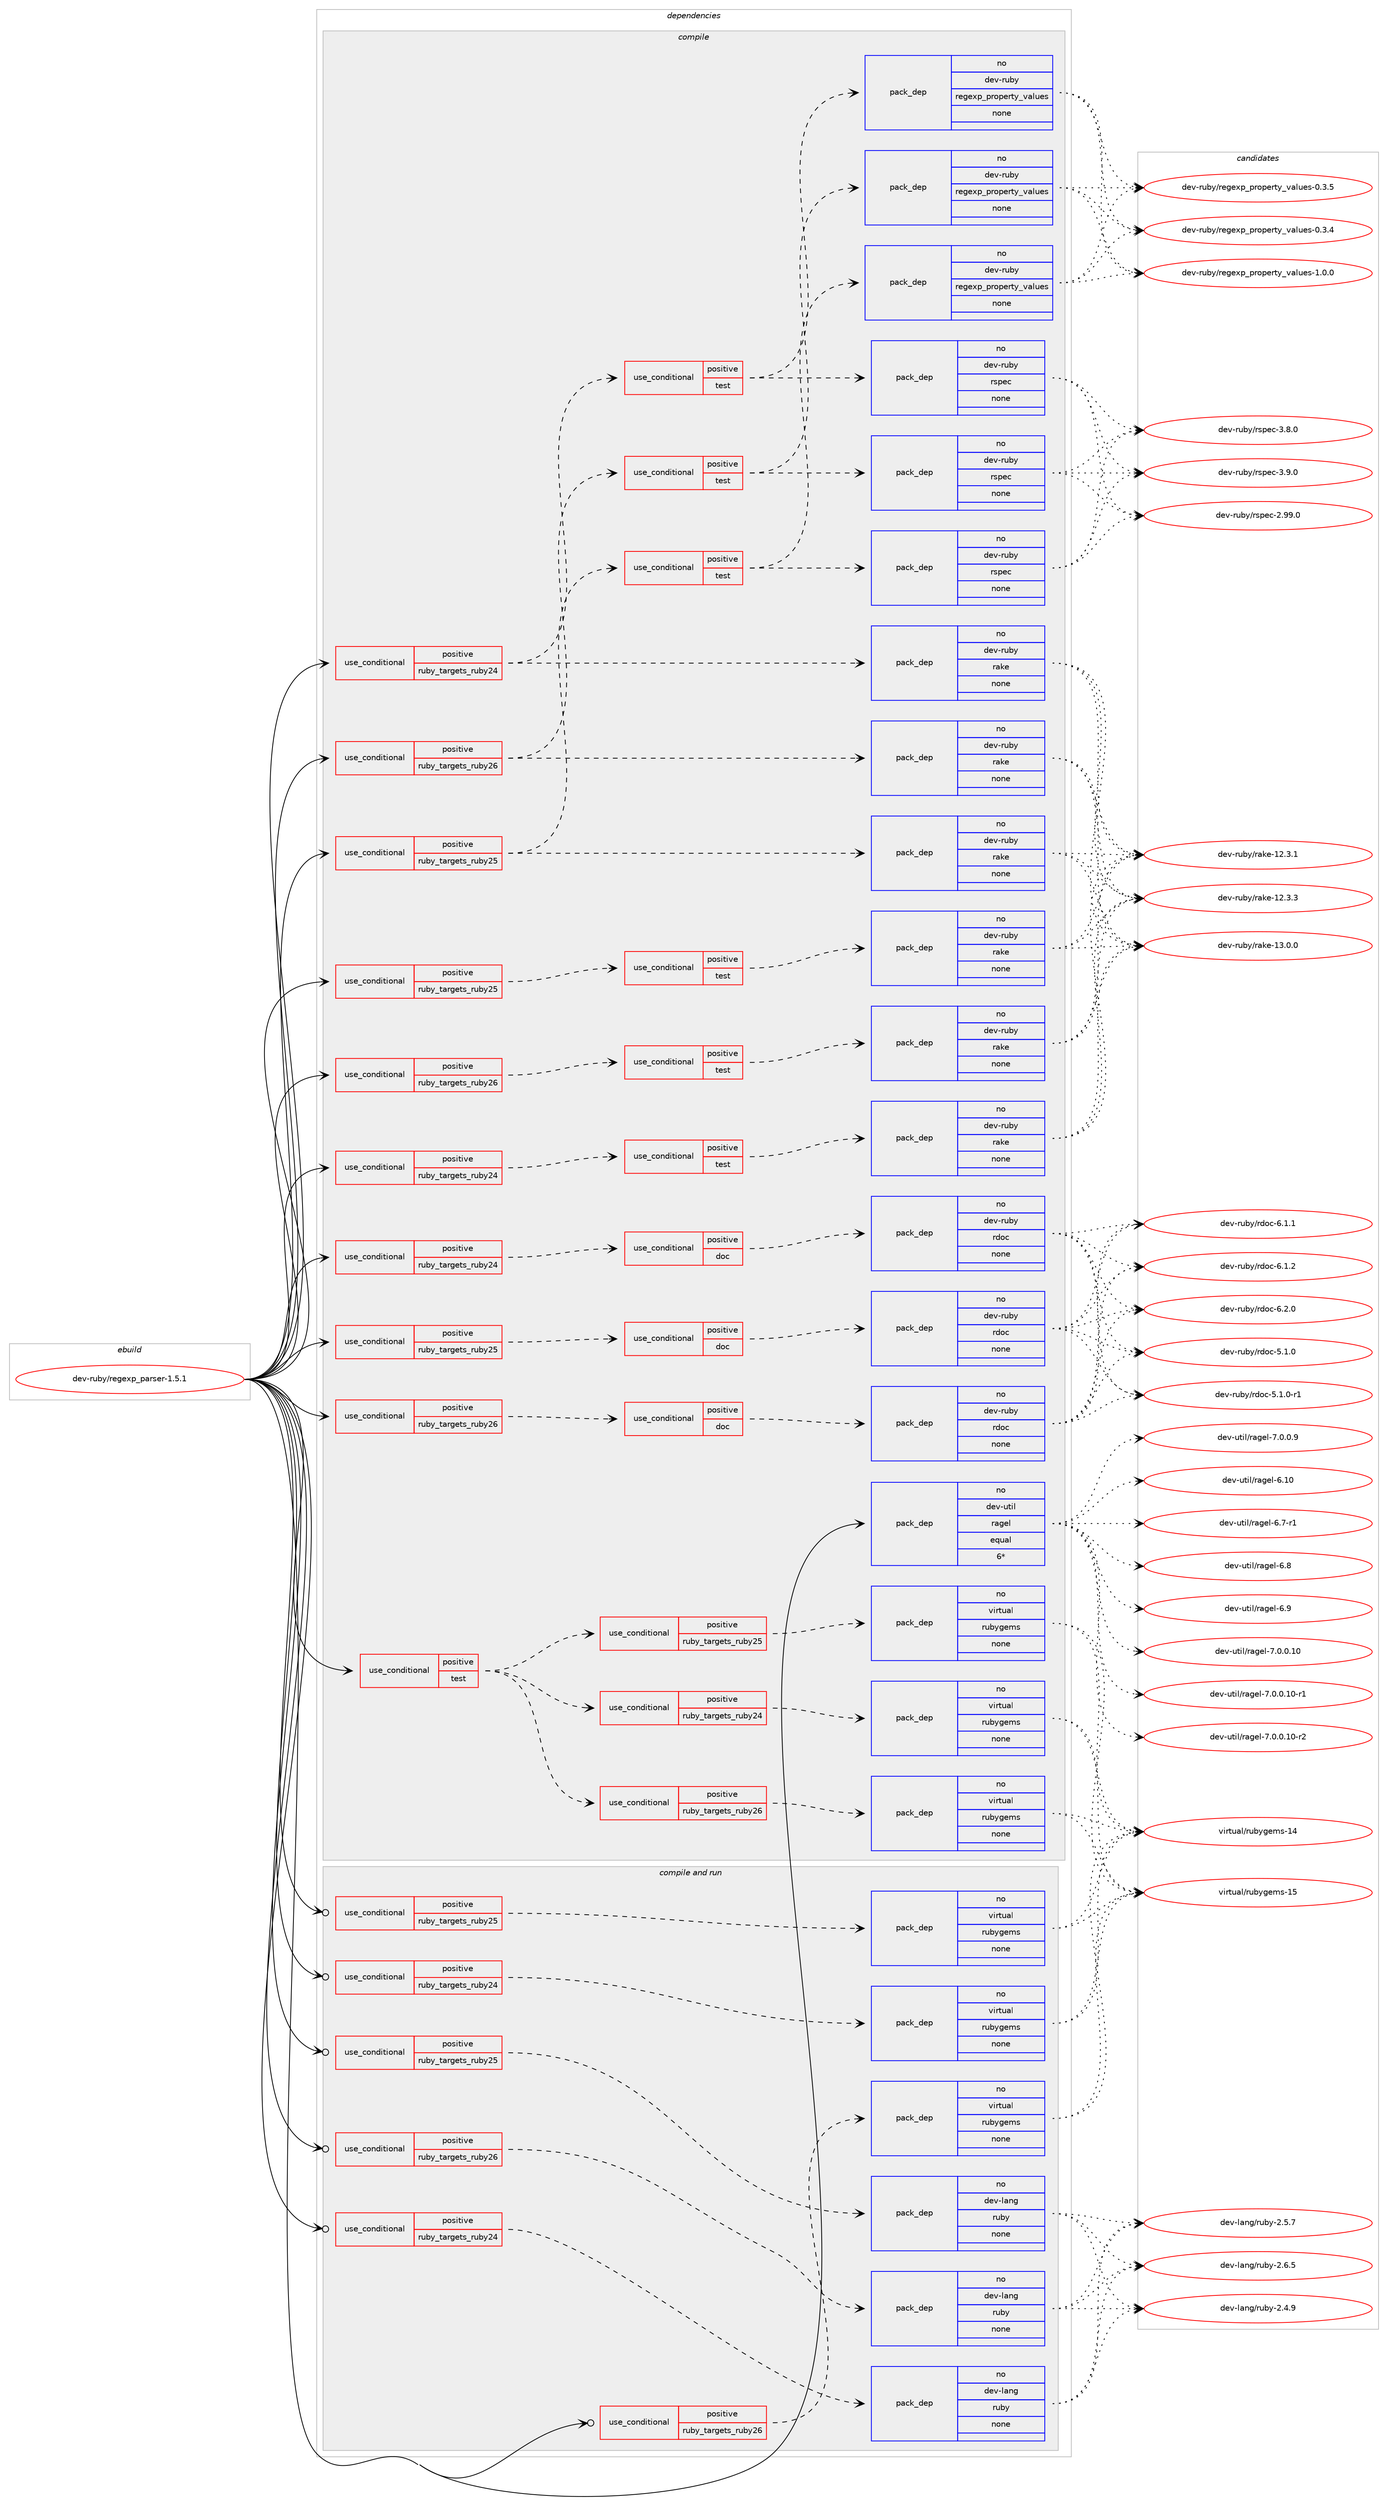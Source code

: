 digraph prolog {

# *************
# Graph options
# *************

newrank=true;
concentrate=true;
compound=true;
graph [rankdir=LR,fontname=Helvetica,fontsize=10,ranksep=1.5];#, ranksep=2.5, nodesep=0.2];
edge  [arrowhead=vee];
node  [fontname=Helvetica,fontsize=10];

# **********
# The ebuild
# **********

subgraph cluster_leftcol {
color=gray;
rank=same;
label=<<i>ebuild</i>>;
id [label="dev-ruby/regexp_parser-1.5.1", color=red, width=4, href="../dev-ruby/regexp_parser-1.5.1.svg"];
}

# ****************
# The dependencies
# ****************

subgraph cluster_midcol {
color=gray;
label=<<i>dependencies</i>>;
subgraph cluster_compile {
fillcolor="#eeeeee";
style=filled;
label=<<i>compile</i>>;
subgraph cond172723 {
dependency705282 [label=<<TABLE BORDER="0" CELLBORDER="1" CELLSPACING="0" CELLPADDING="4"><TR><TD ROWSPAN="3" CELLPADDING="10">use_conditional</TD></TR><TR><TD>positive</TD></TR><TR><TD>ruby_targets_ruby24</TD></TR></TABLE>>, shape=none, color=red];
subgraph cond172724 {
dependency705283 [label=<<TABLE BORDER="0" CELLBORDER="1" CELLSPACING="0" CELLPADDING="4"><TR><TD ROWSPAN="3" CELLPADDING="10">use_conditional</TD></TR><TR><TD>positive</TD></TR><TR><TD>doc</TD></TR></TABLE>>, shape=none, color=red];
subgraph pack520529 {
dependency705284 [label=<<TABLE BORDER="0" CELLBORDER="1" CELLSPACING="0" CELLPADDING="4" WIDTH="220"><TR><TD ROWSPAN="6" CELLPADDING="30">pack_dep</TD></TR><TR><TD WIDTH="110">no</TD></TR><TR><TD>dev-ruby</TD></TR><TR><TD>rdoc</TD></TR><TR><TD>none</TD></TR><TR><TD></TD></TR></TABLE>>, shape=none, color=blue];
}
dependency705283:e -> dependency705284:w [weight=20,style="dashed",arrowhead="vee"];
}
dependency705282:e -> dependency705283:w [weight=20,style="dashed",arrowhead="vee"];
}
id:e -> dependency705282:w [weight=20,style="solid",arrowhead="vee"];
subgraph cond172725 {
dependency705285 [label=<<TABLE BORDER="0" CELLBORDER="1" CELLSPACING="0" CELLPADDING="4"><TR><TD ROWSPAN="3" CELLPADDING="10">use_conditional</TD></TR><TR><TD>positive</TD></TR><TR><TD>ruby_targets_ruby24</TD></TR></TABLE>>, shape=none, color=red];
subgraph cond172726 {
dependency705286 [label=<<TABLE BORDER="0" CELLBORDER="1" CELLSPACING="0" CELLPADDING="4"><TR><TD ROWSPAN="3" CELLPADDING="10">use_conditional</TD></TR><TR><TD>positive</TD></TR><TR><TD>test</TD></TR></TABLE>>, shape=none, color=red];
subgraph pack520530 {
dependency705287 [label=<<TABLE BORDER="0" CELLBORDER="1" CELLSPACING="0" CELLPADDING="4" WIDTH="220"><TR><TD ROWSPAN="6" CELLPADDING="30">pack_dep</TD></TR><TR><TD WIDTH="110">no</TD></TR><TR><TD>dev-ruby</TD></TR><TR><TD>rake</TD></TR><TR><TD>none</TD></TR><TR><TD></TD></TR></TABLE>>, shape=none, color=blue];
}
dependency705286:e -> dependency705287:w [weight=20,style="dashed",arrowhead="vee"];
}
dependency705285:e -> dependency705286:w [weight=20,style="dashed",arrowhead="vee"];
}
id:e -> dependency705285:w [weight=20,style="solid",arrowhead="vee"];
subgraph cond172727 {
dependency705288 [label=<<TABLE BORDER="0" CELLBORDER="1" CELLSPACING="0" CELLPADDING="4"><TR><TD ROWSPAN="3" CELLPADDING="10">use_conditional</TD></TR><TR><TD>positive</TD></TR><TR><TD>ruby_targets_ruby24</TD></TR></TABLE>>, shape=none, color=red];
subgraph pack520531 {
dependency705289 [label=<<TABLE BORDER="0" CELLBORDER="1" CELLSPACING="0" CELLPADDING="4" WIDTH="220"><TR><TD ROWSPAN="6" CELLPADDING="30">pack_dep</TD></TR><TR><TD WIDTH="110">no</TD></TR><TR><TD>dev-ruby</TD></TR><TR><TD>rake</TD></TR><TR><TD>none</TD></TR><TR><TD></TD></TR></TABLE>>, shape=none, color=blue];
}
dependency705288:e -> dependency705289:w [weight=20,style="dashed",arrowhead="vee"];
subgraph cond172728 {
dependency705290 [label=<<TABLE BORDER="0" CELLBORDER="1" CELLSPACING="0" CELLPADDING="4"><TR><TD ROWSPAN="3" CELLPADDING="10">use_conditional</TD></TR><TR><TD>positive</TD></TR><TR><TD>test</TD></TR></TABLE>>, shape=none, color=red];
subgraph pack520532 {
dependency705291 [label=<<TABLE BORDER="0" CELLBORDER="1" CELLSPACING="0" CELLPADDING="4" WIDTH="220"><TR><TD ROWSPAN="6" CELLPADDING="30">pack_dep</TD></TR><TR><TD WIDTH="110">no</TD></TR><TR><TD>dev-ruby</TD></TR><TR><TD>regexp_property_values</TD></TR><TR><TD>none</TD></TR><TR><TD></TD></TR></TABLE>>, shape=none, color=blue];
}
dependency705290:e -> dependency705291:w [weight=20,style="dashed",arrowhead="vee"];
subgraph pack520533 {
dependency705292 [label=<<TABLE BORDER="0" CELLBORDER="1" CELLSPACING="0" CELLPADDING="4" WIDTH="220"><TR><TD ROWSPAN="6" CELLPADDING="30">pack_dep</TD></TR><TR><TD WIDTH="110">no</TD></TR><TR><TD>dev-ruby</TD></TR><TR><TD>rspec</TD></TR><TR><TD>none</TD></TR><TR><TD></TD></TR></TABLE>>, shape=none, color=blue];
}
dependency705290:e -> dependency705292:w [weight=20,style="dashed",arrowhead="vee"];
}
dependency705288:e -> dependency705290:w [weight=20,style="dashed",arrowhead="vee"];
}
id:e -> dependency705288:w [weight=20,style="solid",arrowhead="vee"];
subgraph cond172729 {
dependency705293 [label=<<TABLE BORDER="0" CELLBORDER="1" CELLSPACING="0" CELLPADDING="4"><TR><TD ROWSPAN="3" CELLPADDING="10">use_conditional</TD></TR><TR><TD>positive</TD></TR><TR><TD>ruby_targets_ruby25</TD></TR></TABLE>>, shape=none, color=red];
subgraph cond172730 {
dependency705294 [label=<<TABLE BORDER="0" CELLBORDER="1" CELLSPACING="0" CELLPADDING="4"><TR><TD ROWSPAN="3" CELLPADDING="10">use_conditional</TD></TR><TR><TD>positive</TD></TR><TR><TD>doc</TD></TR></TABLE>>, shape=none, color=red];
subgraph pack520534 {
dependency705295 [label=<<TABLE BORDER="0" CELLBORDER="1" CELLSPACING="0" CELLPADDING="4" WIDTH="220"><TR><TD ROWSPAN="6" CELLPADDING="30">pack_dep</TD></TR><TR><TD WIDTH="110">no</TD></TR><TR><TD>dev-ruby</TD></TR><TR><TD>rdoc</TD></TR><TR><TD>none</TD></TR><TR><TD></TD></TR></TABLE>>, shape=none, color=blue];
}
dependency705294:e -> dependency705295:w [weight=20,style="dashed",arrowhead="vee"];
}
dependency705293:e -> dependency705294:w [weight=20,style="dashed",arrowhead="vee"];
}
id:e -> dependency705293:w [weight=20,style="solid",arrowhead="vee"];
subgraph cond172731 {
dependency705296 [label=<<TABLE BORDER="0" CELLBORDER="1" CELLSPACING="0" CELLPADDING="4"><TR><TD ROWSPAN="3" CELLPADDING="10">use_conditional</TD></TR><TR><TD>positive</TD></TR><TR><TD>ruby_targets_ruby25</TD></TR></TABLE>>, shape=none, color=red];
subgraph cond172732 {
dependency705297 [label=<<TABLE BORDER="0" CELLBORDER="1" CELLSPACING="0" CELLPADDING="4"><TR><TD ROWSPAN="3" CELLPADDING="10">use_conditional</TD></TR><TR><TD>positive</TD></TR><TR><TD>test</TD></TR></TABLE>>, shape=none, color=red];
subgraph pack520535 {
dependency705298 [label=<<TABLE BORDER="0" CELLBORDER="1" CELLSPACING="0" CELLPADDING="4" WIDTH="220"><TR><TD ROWSPAN="6" CELLPADDING="30">pack_dep</TD></TR><TR><TD WIDTH="110">no</TD></TR><TR><TD>dev-ruby</TD></TR><TR><TD>rake</TD></TR><TR><TD>none</TD></TR><TR><TD></TD></TR></TABLE>>, shape=none, color=blue];
}
dependency705297:e -> dependency705298:w [weight=20,style="dashed",arrowhead="vee"];
}
dependency705296:e -> dependency705297:w [weight=20,style="dashed",arrowhead="vee"];
}
id:e -> dependency705296:w [weight=20,style="solid",arrowhead="vee"];
subgraph cond172733 {
dependency705299 [label=<<TABLE BORDER="0" CELLBORDER="1" CELLSPACING="0" CELLPADDING="4"><TR><TD ROWSPAN="3" CELLPADDING="10">use_conditional</TD></TR><TR><TD>positive</TD></TR><TR><TD>ruby_targets_ruby25</TD></TR></TABLE>>, shape=none, color=red];
subgraph pack520536 {
dependency705300 [label=<<TABLE BORDER="0" CELLBORDER="1" CELLSPACING="0" CELLPADDING="4" WIDTH="220"><TR><TD ROWSPAN="6" CELLPADDING="30">pack_dep</TD></TR><TR><TD WIDTH="110">no</TD></TR><TR><TD>dev-ruby</TD></TR><TR><TD>rake</TD></TR><TR><TD>none</TD></TR><TR><TD></TD></TR></TABLE>>, shape=none, color=blue];
}
dependency705299:e -> dependency705300:w [weight=20,style="dashed",arrowhead="vee"];
subgraph cond172734 {
dependency705301 [label=<<TABLE BORDER="0" CELLBORDER="1" CELLSPACING="0" CELLPADDING="4"><TR><TD ROWSPAN="3" CELLPADDING="10">use_conditional</TD></TR><TR><TD>positive</TD></TR><TR><TD>test</TD></TR></TABLE>>, shape=none, color=red];
subgraph pack520537 {
dependency705302 [label=<<TABLE BORDER="0" CELLBORDER="1" CELLSPACING="0" CELLPADDING="4" WIDTH="220"><TR><TD ROWSPAN="6" CELLPADDING="30">pack_dep</TD></TR><TR><TD WIDTH="110">no</TD></TR><TR><TD>dev-ruby</TD></TR><TR><TD>regexp_property_values</TD></TR><TR><TD>none</TD></TR><TR><TD></TD></TR></TABLE>>, shape=none, color=blue];
}
dependency705301:e -> dependency705302:w [weight=20,style="dashed",arrowhead="vee"];
subgraph pack520538 {
dependency705303 [label=<<TABLE BORDER="0" CELLBORDER="1" CELLSPACING="0" CELLPADDING="4" WIDTH="220"><TR><TD ROWSPAN="6" CELLPADDING="30">pack_dep</TD></TR><TR><TD WIDTH="110">no</TD></TR><TR><TD>dev-ruby</TD></TR><TR><TD>rspec</TD></TR><TR><TD>none</TD></TR><TR><TD></TD></TR></TABLE>>, shape=none, color=blue];
}
dependency705301:e -> dependency705303:w [weight=20,style="dashed",arrowhead="vee"];
}
dependency705299:e -> dependency705301:w [weight=20,style="dashed",arrowhead="vee"];
}
id:e -> dependency705299:w [weight=20,style="solid",arrowhead="vee"];
subgraph cond172735 {
dependency705304 [label=<<TABLE BORDER="0" CELLBORDER="1" CELLSPACING="0" CELLPADDING="4"><TR><TD ROWSPAN="3" CELLPADDING="10">use_conditional</TD></TR><TR><TD>positive</TD></TR><TR><TD>ruby_targets_ruby26</TD></TR></TABLE>>, shape=none, color=red];
subgraph cond172736 {
dependency705305 [label=<<TABLE BORDER="0" CELLBORDER="1" CELLSPACING="0" CELLPADDING="4"><TR><TD ROWSPAN="3" CELLPADDING="10">use_conditional</TD></TR><TR><TD>positive</TD></TR><TR><TD>doc</TD></TR></TABLE>>, shape=none, color=red];
subgraph pack520539 {
dependency705306 [label=<<TABLE BORDER="0" CELLBORDER="1" CELLSPACING="0" CELLPADDING="4" WIDTH="220"><TR><TD ROWSPAN="6" CELLPADDING="30">pack_dep</TD></TR><TR><TD WIDTH="110">no</TD></TR><TR><TD>dev-ruby</TD></TR><TR><TD>rdoc</TD></TR><TR><TD>none</TD></TR><TR><TD></TD></TR></TABLE>>, shape=none, color=blue];
}
dependency705305:e -> dependency705306:w [weight=20,style="dashed",arrowhead="vee"];
}
dependency705304:e -> dependency705305:w [weight=20,style="dashed",arrowhead="vee"];
}
id:e -> dependency705304:w [weight=20,style="solid",arrowhead="vee"];
subgraph cond172737 {
dependency705307 [label=<<TABLE BORDER="0" CELLBORDER="1" CELLSPACING="0" CELLPADDING="4"><TR><TD ROWSPAN="3" CELLPADDING="10">use_conditional</TD></TR><TR><TD>positive</TD></TR><TR><TD>ruby_targets_ruby26</TD></TR></TABLE>>, shape=none, color=red];
subgraph cond172738 {
dependency705308 [label=<<TABLE BORDER="0" CELLBORDER="1" CELLSPACING="0" CELLPADDING="4"><TR><TD ROWSPAN="3" CELLPADDING="10">use_conditional</TD></TR><TR><TD>positive</TD></TR><TR><TD>test</TD></TR></TABLE>>, shape=none, color=red];
subgraph pack520540 {
dependency705309 [label=<<TABLE BORDER="0" CELLBORDER="1" CELLSPACING="0" CELLPADDING="4" WIDTH="220"><TR><TD ROWSPAN="6" CELLPADDING="30">pack_dep</TD></TR><TR><TD WIDTH="110">no</TD></TR><TR><TD>dev-ruby</TD></TR><TR><TD>rake</TD></TR><TR><TD>none</TD></TR><TR><TD></TD></TR></TABLE>>, shape=none, color=blue];
}
dependency705308:e -> dependency705309:w [weight=20,style="dashed",arrowhead="vee"];
}
dependency705307:e -> dependency705308:w [weight=20,style="dashed",arrowhead="vee"];
}
id:e -> dependency705307:w [weight=20,style="solid",arrowhead="vee"];
subgraph cond172739 {
dependency705310 [label=<<TABLE BORDER="0" CELLBORDER="1" CELLSPACING="0" CELLPADDING="4"><TR><TD ROWSPAN="3" CELLPADDING="10">use_conditional</TD></TR><TR><TD>positive</TD></TR><TR><TD>ruby_targets_ruby26</TD></TR></TABLE>>, shape=none, color=red];
subgraph pack520541 {
dependency705311 [label=<<TABLE BORDER="0" CELLBORDER="1" CELLSPACING="0" CELLPADDING="4" WIDTH="220"><TR><TD ROWSPAN="6" CELLPADDING="30">pack_dep</TD></TR><TR><TD WIDTH="110">no</TD></TR><TR><TD>dev-ruby</TD></TR><TR><TD>rake</TD></TR><TR><TD>none</TD></TR><TR><TD></TD></TR></TABLE>>, shape=none, color=blue];
}
dependency705310:e -> dependency705311:w [weight=20,style="dashed",arrowhead="vee"];
subgraph cond172740 {
dependency705312 [label=<<TABLE BORDER="0" CELLBORDER="1" CELLSPACING="0" CELLPADDING="4"><TR><TD ROWSPAN="3" CELLPADDING="10">use_conditional</TD></TR><TR><TD>positive</TD></TR><TR><TD>test</TD></TR></TABLE>>, shape=none, color=red];
subgraph pack520542 {
dependency705313 [label=<<TABLE BORDER="0" CELLBORDER="1" CELLSPACING="0" CELLPADDING="4" WIDTH="220"><TR><TD ROWSPAN="6" CELLPADDING="30">pack_dep</TD></TR><TR><TD WIDTH="110">no</TD></TR><TR><TD>dev-ruby</TD></TR><TR><TD>regexp_property_values</TD></TR><TR><TD>none</TD></TR><TR><TD></TD></TR></TABLE>>, shape=none, color=blue];
}
dependency705312:e -> dependency705313:w [weight=20,style="dashed",arrowhead="vee"];
subgraph pack520543 {
dependency705314 [label=<<TABLE BORDER="0" CELLBORDER="1" CELLSPACING="0" CELLPADDING="4" WIDTH="220"><TR><TD ROWSPAN="6" CELLPADDING="30">pack_dep</TD></TR><TR><TD WIDTH="110">no</TD></TR><TR><TD>dev-ruby</TD></TR><TR><TD>rspec</TD></TR><TR><TD>none</TD></TR><TR><TD></TD></TR></TABLE>>, shape=none, color=blue];
}
dependency705312:e -> dependency705314:w [weight=20,style="dashed",arrowhead="vee"];
}
dependency705310:e -> dependency705312:w [weight=20,style="dashed",arrowhead="vee"];
}
id:e -> dependency705310:w [weight=20,style="solid",arrowhead="vee"];
subgraph cond172741 {
dependency705315 [label=<<TABLE BORDER="0" CELLBORDER="1" CELLSPACING="0" CELLPADDING="4"><TR><TD ROWSPAN="3" CELLPADDING="10">use_conditional</TD></TR><TR><TD>positive</TD></TR><TR><TD>test</TD></TR></TABLE>>, shape=none, color=red];
subgraph cond172742 {
dependency705316 [label=<<TABLE BORDER="0" CELLBORDER="1" CELLSPACING="0" CELLPADDING="4"><TR><TD ROWSPAN="3" CELLPADDING="10">use_conditional</TD></TR><TR><TD>positive</TD></TR><TR><TD>ruby_targets_ruby24</TD></TR></TABLE>>, shape=none, color=red];
subgraph pack520544 {
dependency705317 [label=<<TABLE BORDER="0" CELLBORDER="1" CELLSPACING="0" CELLPADDING="4" WIDTH="220"><TR><TD ROWSPAN="6" CELLPADDING="30">pack_dep</TD></TR><TR><TD WIDTH="110">no</TD></TR><TR><TD>virtual</TD></TR><TR><TD>rubygems</TD></TR><TR><TD>none</TD></TR><TR><TD></TD></TR></TABLE>>, shape=none, color=blue];
}
dependency705316:e -> dependency705317:w [weight=20,style="dashed",arrowhead="vee"];
}
dependency705315:e -> dependency705316:w [weight=20,style="dashed",arrowhead="vee"];
subgraph cond172743 {
dependency705318 [label=<<TABLE BORDER="0" CELLBORDER="1" CELLSPACING="0" CELLPADDING="4"><TR><TD ROWSPAN="3" CELLPADDING="10">use_conditional</TD></TR><TR><TD>positive</TD></TR><TR><TD>ruby_targets_ruby25</TD></TR></TABLE>>, shape=none, color=red];
subgraph pack520545 {
dependency705319 [label=<<TABLE BORDER="0" CELLBORDER="1" CELLSPACING="0" CELLPADDING="4" WIDTH="220"><TR><TD ROWSPAN="6" CELLPADDING="30">pack_dep</TD></TR><TR><TD WIDTH="110">no</TD></TR><TR><TD>virtual</TD></TR><TR><TD>rubygems</TD></TR><TR><TD>none</TD></TR><TR><TD></TD></TR></TABLE>>, shape=none, color=blue];
}
dependency705318:e -> dependency705319:w [weight=20,style="dashed",arrowhead="vee"];
}
dependency705315:e -> dependency705318:w [weight=20,style="dashed",arrowhead="vee"];
subgraph cond172744 {
dependency705320 [label=<<TABLE BORDER="0" CELLBORDER="1" CELLSPACING="0" CELLPADDING="4"><TR><TD ROWSPAN="3" CELLPADDING="10">use_conditional</TD></TR><TR><TD>positive</TD></TR><TR><TD>ruby_targets_ruby26</TD></TR></TABLE>>, shape=none, color=red];
subgraph pack520546 {
dependency705321 [label=<<TABLE BORDER="0" CELLBORDER="1" CELLSPACING="0" CELLPADDING="4" WIDTH="220"><TR><TD ROWSPAN="6" CELLPADDING="30">pack_dep</TD></TR><TR><TD WIDTH="110">no</TD></TR><TR><TD>virtual</TD></TR><TR><TD>rubygems</TD></TR><TR><TD>none</TD></TR><TR><TD></TD></TR></TABLE>>, shape=none, color=blue];
}
dependency705320:e -> dependency705321:w [weight=20,style="dashed",arrowhead="vee"];
}
dependency705315:e -> dependency705320:w [weight=20,style="dashed",arrowhead="vee"];
}
id:e -> dependency705315:w [weight=20,style="solid",arrowhead="vee"];
subgraph pack520547 {
dependency705322 [label=<<TABLE BORDER="0" CELLBORDER="1" CELLSPACING="0" CELLPADDING="4" WIDTH="220"><TR><TD ROWSPAN="6" CELLPADDING="30">pack_dep</TD></TR><TR><TD WIDTH="110">no</TD></TR><TR><TD>dev-util</TD></TR><TR><TD>ragel</TD></TR><TR><TD>equal</TD></TR><TR><TD>6*</TD></TR></TABLE>>, shape=none, color=blue];
}
id:e -> dependency705322:w [weight=20,style="solid",arrowhead="vee"];
}
subgraph cluster_compileandrun {
fillcolor="#eeeeee";
style=filled;
label=<<i>compile and run</i>>;
subgraph cond172745 {
dependency705323 [label=<<TABLE BORDER="0" CELLBORDER="1" CELLSPACING="0" CELLPADDING="4"><TR><TD ROWSPAN="3" CELLPADDING="10">use_conditional</TD></TR><TR><TD>positive</TD></TR><TR><TD>ruby_targets_ruby24</TD></TR></TABLE>>, shape=none, color=red];
subgraph pack520548 {
dependency705324 [label=<<TABLE BORDER="0" CELLBORDER="1" CELLSPACING="0" CELLPADDING="4" WIDTH="220"><TR><TD ROWSPAN="6" CELLPADDING="30">pack_dep</TD></TR><TR><TD WIDTH="110">no</TD></TR><TR><TD>dev-lang</TD></TR><TR><TD>ruby</TD></TR><TR><TD>none</TD></TR><TR><TD></TD></TR></TABLE>>, shape=none, color=blue];
}
dependency705323:e -> dependency705324:w [weight=20,style="dashed",arrowhead="vee"];
}
id:e -> dependency705323:w [weight=20,style="solid",arrowhead="odotvee"];
subgraph cond172746 {
dependency705325 [label=<<TABLE BORDER="0" CELLBORDER="1" CELLSPACING="0" CELLPADDING="4"><TR><TD ROWSPAN="3" CELLPADDING="10">use_conditional</TD></TR><TR><TD>positive</TD></TR><TR><TD>ruby_targets_ruby24</TD></TR></TABLE>>, shape=none, color=red];
subgraph pack520549 {
dependency705326 [label=<<TABLE BORDER="0" CELLBORDER="1" CELLSPACING="0" CELLPADDING="4" WIDTH="220"><TR><TD ROWSPAN="6" CELLPADDING="30">pack_dep</TD></TR><TR><TD WIDTH="110">no</TD></TR><TR><TD>virtual</TD></TR><TR><TD>rubygems</TD></TR><TR><TD>none</TD></TR><TR><TD></TD></TR></TABLE>>, shape=none, color=blue];
}
dependency705325:e -> dependency705326:w [weight=20,style="dashed",arrowhead="vee"];
}
id:e -> dependency705325:w [weight=20,style="solid",arrowhead="odotvee"];
subgraph cond172747 {
dependency705327 [label=<<TABLE BORDER="0" CELLBORDER="1" CELLSPACING="0" CELLPADDING="4"><TR><TD ROWSPAN="3" CELLPADDING="10">use_conditional</TD></TR><TR><TD>positive</TD></TR><TR><TD>ruby_targets_ruby25</TD></TR></TABLE>>, shape=none, color=red];
subgraph pack520550 {
dependency705328 [label=<<TABLE BORDER="0" CELLBORDER="1" CELLSPACING="0" CELLPADDING="4" WIDTH="220"><TR><TD ROWSPAN="6" CELLPADDING="30">pack_dep</TD></TR><TR><TD WIDTH="110">no</TD></TR><TR><TD>dev-lang</TD></TR><TR><TD>ruby</TD></TR><TR><TD>none</TD></TR><TR><TD></TD></TR></TABLE>>, shape=none, color=blue];
}
dependency705327:e -> dependency705328:w [weight=20,style="dashed",arrowhead="vee"];
}
id:e -> dependency705327:w [weight=20,style="solid",arrowhead="odotvee"];
subgraph cond172748 {
dependency705329 [label=<<TABLE BORDER="0" CELLBORDER="1" CELLSPACING="0" CELLPADDING="4"><TR><TD ROWSPAN="3" CELLPADDING="10">use_conditional</TD></TR><TR><TD>positive</TD></TR><TR><TD>ruby_targets_ruby25</TD></TR></TABLE>>, shape=none, color=red];
subgraph pack520551 {
dependency705330 [label=<<TABLE BORDER="0" CELLBORDER="1" CELLSPACING="0" CELLPADDING="4" WIDTH="220"><TR><TD ROWSPAN="6" CELLPADDING="30">pack_dep</TD></TR><TR><TD WIDTH="110">no</TD></TR><TR><TD>virtual</TD></TR><TR><TD>rubygems</TD></TR><TR><TD>none</TD></TR><TR><TD></TD></TR></TABLE>>, shape=none, color=blue];
}
dependency705329:e -> dependency705330:w [weight=20,style="dashed",arrowhead="vee"];
}
id:e -> dependency705329:w [weight=20,style="solid",arrowhead="odotvee"];
subgraph cond172749 {
dependency705331 [label=<<TABLE BORDER="0" CELLBORDER="1" CELLSPACING="0" CELLPADDING="4"><TR><TD ROWSPAN="3" CELLPADDING="10">use_conditional</TD></TR><TR><TD>positive</TD></TR><TR><TD>ruby_targets_ruby26</TD></TR></TABLE>>, shape=none, color=red];
subgraph pack520552 {
dependency705332 [label=<<TABLE BORDER="0" CELLBORDER="1" CELLSPACING="0" CELLPADDING="4" WIDTH="220"><TR><TD ROWSPAN="6" CELLPADDING="30">pack_dep</TD></TR><TR><TD WIDTH="110">no</TD></TR><TR><TD>dev-lang</TD></TR><TR><TD>ruby</TD></TR><TR><TD>none</TD></TR><TR><TD></TD></TR></TABLE>>, shape=none, color=blue];
}
dependency705331:e -> dependency705332:w [weight=20,style="dashed",arrowhead="vee"];
}
id:e -> dependency705331:w [weight=20,style="solid",arrowhead="odotvee"];
subgraph cond172750 {
dependency705333 [label=<<TABLE BORDER="0" CELLBORDER="1" CELLSPACING="0" CELLPADDING="4"><TR><TD ROWSPAN="3" CELLPADDING="10">use_conditional</TD></TR><TR><TD>positive</TD></TR><TR><TD>ruby_targets_ruby26</TD></TR></TABLE>>, shape=none, color=red];
subgraph pack520553 {
dependency705334 [label=<<TABLE BORDER="0" CELLBORDER="1" CELLSPACING="0" CELLPADDING="4" WIDTH="220"><TR><TD ROWSPAN="6" CELLPADDING="30">pack_dep</TD></TR><TR><TD WIDTH="110">no</TD></TR><TR><TD>virtual</TD></TR><TR><TD>rubygems</TD></TR><TR><TD>none</TD></TR><TR><TD></TD></TR></TABLE>>, shape=none, color=blue];
}
dependency705333:e -> dependency705334:w [weight=20,style="dashed",arrowhead="vee"];
}
id:e -> dependency705333:w [weight=20,style="solid",arrowhead="odotvee"];
}
subgraph cluster_run {
fillcolor="#eeeeee";
style=filled;
label=<<i>run</i>>;
}
}

# **************
# The candidates
# **************

subgraph cluster_choices {
rank=same;
color=gray;
label=<<i>candidates</i>>;

subgraph choice520529 {
color=black;
nodesep=1;
choice10010111845114117981214711410011199455346494648 [label="dev-ruby/rdoc-5.1.0", color=red, width=4,href="../dev-ruby/rdoc-5.1.0.svg"];
choice100101118451141179812147114100111994553464946484511449 [label="dev-ruby/rdoc-5.1.0-r1", color=red, width=4,href="../dev-ruby/rdoc-5.1.0-r1.svg"];
choice10010111845114117981214711410011199455446494649 [label="dev-ruby/rdoc-6.1.1", color=red, width=4,href="../dev-ruby/rdoc-6.1.1.svg"];
choice10010111845114117981214711410011199455446494650 [label="dev-ruby/rdoc-6.1.2", color=red, width=4,href="../dev-ruby/rdoc-6.1.2.svg"];
choice10010111845114117981214711410011199455446504648 [label="dev-ruby/rdoc-6.2.0", color=red, width=4,href="../dev-ruby/rdoc-6.2.0.svg"];
dependency705284:e -> choice10010111845114117981214711410011199455346494648:w [style=dotted,weight="100"];
dependency705284:e -> choice100101118451141179812147114100111994553464946484511449:w [style=dotted,weight="100"];
dependency705284:e -> choice10010111845114117981214711410011199455446494649:w [style=dotted,weight="100"];
dependency705284:e -> choice10010111845114117981214711410011199455446494650:w [style=dotted,weight="100"];
dependency705284:e -> choice10010111845114117981214711410011199455446504648:w [style=dotted,weight="100"];
}
subgraph choice520530 {
color=black;
nodesep=1;
choice1001011184511411798121471149710710145495046514649 [label="dev-ruby/rake-12.3.1", color=red, width=4,href="../dev-ruby/rake-12.3.1.svg"];
choice1001011184511411798121471149710710145495046514651 [label="dev-ruby/rake-12.3.3", color=red, width=4,href="../dev-ruby/rake-12.3.3.svg"];
choice1001011184511411798121471149710710145495146484648 [label="dev-ruby/rake-13.0.0", color=red, width=4,href="../dev-ruby/rake-13.0.0.svg"];
dependency705287:e -> choice1001011184511411798121471149710710145495046514649:w [style=dotted,weight="100"];
dependency705287:e -> choice1001011184511411798121471149710710145495046514651:w [style=dotted,weight="100"];
dependency705287:e -> choice1001011184511411798121471149710710145495146484648:w [style=dotted,weight="100"];
}
subgraph choice520531 {
color=black;
nodesep=1;
choice1001011184511411798121471149710710145495046514649 [label="dev-ruby/rake-12.3.1", color=red, width=4,href="../dev-ruby/rake-12.3.1.svg"];
choice1001011184511411798121471149710710145495046514651 [label="dev-ruby/rake-12.3.3", color=red, width=4,href="../dev-ruby/rake-12.3.3.svg"];
choice1001011184511411798121471149710710145495146484648 [label="dev-ruby/rake-13.0.0", color=red, width=4,href="../dev-ruby/rake-13.0.0.svg"];
dependency705289:e -> choice1001011184511411798121471149710710145495046514649:w [style=dotted,weight="100"];
dependency705289:e -> choice1001011184511411798121471149710710145495046514651:w [style=dotted,weight="100"];
dependency705289:e -> choice1001011184511411798121471149710710145495146484648:w [style=dotted,weight="100"];
}
subgraph choice520532 {
color=black;
nodesep=1;
choice100101118451141179812147114101103101120112951121141111121011141161219511897108117101115454846514652 [label="dev-ruby/regexp_property_values-0.3.4", color=red, width=4,href="../dev-ruby/regexp_property_values-0.3.4.svg"];
choice100101118451141179812147114101103101120112951121141111121011141161219511897108117101115454846514653 [label="dev-ruby/regexp_property_values-0.3.5", color=red, width=4,href="../dev-ruby/regexp_property_values-0.3.5.svg"];
choice100101118451141179812147114101103101120112951121141111121011141161219511897108117101115454946484648 [label="dev-ruby/regexp_property_values-1.0.0", color=red, width=4,href="../dev-ruby/regexp_property_values-1.0.0.svg"];
dependency705291:e -> choice100101118451141179812147114101103101120112951121141111121011141161219511897108117101115454846514652:w [style=dotted,weight="100"];
dependency705291:e -> choice100101118451141179812147114101103101120112951121141111121011141161219511897108117101115454846514653:w [style=dotted,weight="100"];
dependency705291:e -> choice100101118451141179812147114101103101120112951121141111121011141161219511897108117101115454946484648:w [style=dotted,weight="100"];
}
subgraph choice520533 {
color=black;
nodesep=1;
choice1001011184511411798121471141151121019945504657574648 [label="dev-ruby/rspec-2.99.0", color=red, width=4,href="../dev-ruby/rspec-2.99.0.svg"];
choice10010111845114117981214711411511210199455146564648 [label="dev-ruby/rspec-3.8.0", color=red, width=4,href="../dev-ruby/rspec-3.8.0.svg"];
choice10010111845114117981214711411511210199455146574648 [label="dev-ruby/rspec-3.9.0", color=red, width=4,href="../dev-ruby/rspec-3.9.0.svg"];
dependency705292:e -> choice1001011184511411798121471141151121019945504657574648:w [style=dotted,weight="100"];
dependency705292:e -> choice10010111845114117981214711411511210199455146564648:w [style=dotted,weight="100"];
dependency705292:e -> choice10010111845114117981214711411511210199455146574648:w [style=dotted,weight="100"];
}
subgraph choice520534 {
color=black;
nodesep=1;
choice10010111845114117981214711410011199455346494648 [label="dev-ruby/rdoc-5.1.0", color=red, width=4,href="../dev-ruby/rdoc-5.1.0.svg"];
choice100101118451141179812147114100111994553464946484511449 [label="dev-ruby/rdoc-5.1.0-r1", color=red, width=4,href="../dev-ruby/rdoc-5.1.0-r1.svg"];
choice10010111845114117981214711410011199455446494649 [label="dev-ruby/rdoc-6.1.1", color=red, width=4,href="../dev-ruby/rdoc-6.1.1.svg"];
choice10010111845114117981214711410011199455446494650 [label="dev-ruby/rdoc-6.1.2", color=red, width=4,href="../dev-ruby/rdoc-6.1.2.svg"];
choice10010111845114117981214711410011199455446504648 [label="dev-ruby/rdoc-6.2.0", color=red, width=4,href="../dev-ruby/rdoc-6.2.0.svg"];
dependency705295:e -> choice10010111845114117981214711410011199455346494648:w [style=dotted,weight="100"];
dependency705295:e -> choice100101118451141179812147114100111994553464946484511449:w [style=dotted,weight="100"];
dependency705295:e -> choice10010111845114117981214711410011199455446494649:w [style=dotted,weight="100"];
dependency705295:e -> choice10010111845114117981214711410011199455446494650:w [style=dotted,weight="100"];
dependency705295:e -> choice10010111845114117981214711410011199455446504648:w [style=dotted,weight="100"];
}
subgraph choice520535 {
color=black;
nodesep=1;
choice1001011184511411798121471149710710145495046514649 [label="dev-ruby/rake-12.3.1", color=red, width=4,href="../dev-ruby/rake-12.3.1.svg"];
choice1001011184511411798121471149710710145495046514651 [label="dev-ruby/rake-12.3.3", color=red, width=4,href="../dev-ruby/rake-12.3.3.svg"];
choice1001011184511411798121471149710710145495146484648 [label="dev-ruby/rake-13.0.0", color=red, width=4,href="../dev-ruby/rake-13.0.0.svg"];
dependency705298:e -> choice1001011184511411798121471149710710145495046514649:w [style=dotted,weight="100"];
dependency705298:e -> choice1001011184511411798121471149710710145495046514651:w [style=dotted,weight="100"];
dependency705298:e -> choice1001011184511411798121471149710710145495146484648:w [style=dotted,weight="100"];
}
subgraph choice520536 {
color=black;
nodesep=1;
choice1001011184511411798121471149710710145495046514649 [label="dev-ruby/rake-12.3.1", color=red, width=4,href="../dev-ruby/rake-12.3.1.svg"];
choice1001011184511411798121471149710710145495046514651 [label="dev-ruby/rake-12.3.3", color=red, width=4,href="../dev-ruby/rake-12.3.3.svg"];
choice1001011184511411798121471149710710145495146484648 [label="dev-ruby/rake-13.0.0", color=red, width=4,href="../dev-ruby/rake-13.0.0.svg"];
dependency705300:e -> choice1001011184511411798121471149710710145495046514649:w [style=dotted,weight="100"];
dependency705300:e -> choice1001011184511411798121471149710710145495046514651:w [style=dotted,weight="100"];
dependency705300:e -> choice1001011184511411798121471149710710145495146484648:w [style=dotted,weight="100"];
}
subgraph choice520537 {
color=black;
nodesep=1;
choice100101118451141179812147114101103101120112951121141111121011141161219511897108117101115454846514652 [label="dev-ruby/regexp_property_values-0.3.4", color=red, width=4,href="../dev-ruby/regexp_property_values-0.3.4.svg"];
choice100101118451141179812147114101103101120112951121141111121011141161219511897108117101115454846514653 [label="dev-ruby/regexp_property_values-0.3.5", color=red, width=4,href="../dev-ruby/regexp_property_values-0.3.5.svg"];
choice100101118451141179812147114101103101120112951121141111121011141161219511897108117101115454946484648 [label="dev-ruby/regexp_property_values-1.0.0", color=red, width=4,href="../dev-ruby/regexp_property_values-1.0.0.svg"];
dependency705302:e -> choice100101118451141179812147114101103101120112951121141111121011141161219511897108117101115454846514652:w [style=dotted,weight="100"];
dependency705302:e -> choice100101118451141179812147114101103101120112951121141111121011141161219511897108117101115454846514653:w [style=dotted,weight="100"];
dependency705302:e -> choice100101118451141179812147114101103101120112951121141111121011141161219511897108117101115454946484648:w [style=dotted,weight="100"];
}
subgraph choice520538 {
color=black;
nodesep=1;
choice1001011184511411798121471141151121019945504657574648 [label="dev-ruby/rspec-2.99.0", color=red, width=4,href="../dev-ruby/rspec-2.99.0.svg"];
choice10010111845114117981214711411511210199455146564648 [label="dev-ruby/rspec-3.8.0", color=red, width=4,href="../dev-ruby/rspec-3.8.0.svg"];
choice10010111845114117981214711411511210199455146574648 [label="dev-ruby/rspec-3.9.0", color=red, width=4,href="../dev-ruby/rspec-3.9.0.svg"];
dependency705303:e -> choice1001011184511411798121471141151121019945504657574648:w [style=dotted,weight="100"];
dependency705303:e -> choice10010111845114117981214711411511210199455146564648:w [style=dotted,weight="100"];
dependency705303:e -> choice10010111845114117981214711411511210199455146574648:w [style=dotted,weight="100"];
}
subgraph choice520539 {
color=black;
nodesep=1;
choice10010111845114117981214711410011199455346494648 [label="dev-ruby/rdoc-5.1.0", color=red, width=4,href="../dev-ruby/rdoc-5.1.0.svg"];
choice100101118451141179812147114100111994553464946484511449 [label="dev-ruby/rdoc-5.1.0-r1", color=red, width=4,href="../dev-ruby/rdoc-5.1.0-r1.svg"];
choice10010111845114117981214711410011199455446494649 [label="dev-ruby/rdoc-6.1.1", color=red, width=4,href="../dev-ruby/rdoc-6.1.1.svg"];
choice10010111845114117981214711410011199455446494650 [label="dev-ruby/rdoc-6.1.2", color=red, width=4,href="../dev-ruby/rdoc-6.1.2.svg"];
choice10010111845114117981214711410011199455446504648 [label="dev-ruby/rdoc-6.2.0", color=red, width=4,href="../dev-ruby/rdoc-6.2.0.svg"];
dependency705306:e -> choice10010111845114117981214711410011199455346494648:w [style=dotted,weight="100"];
dependency705306:e -> choice100101118451141179812147114100111994553464946484511449:w [style=dotted,weight="100"];
dependency705306:e -> choice10010111845114117981214711410011199455446494649:w [style=dotted,weight="100"];
dependency705306:e -> choice10010111845114117981214711410011199455446494650:w [style=dotted,weight="100"];
dependency705306:e -> choice10010111845114117981214711410011199455446504648:w [style=dotted,weight="100"];
}
subgraph choice520540 {
color=black;
nodesep=1;
choice1001011184511411798121471149710710145495046514649 [label="dev-ruby/rake-12.3.1", color=red, width=4,href="../dev-ruby/rake-12.3.1.svg"];
choice1001011184511411798121471149710710145495046514651 [label="dev-ruby/rake-12.3.3", color=red, width=4,href="../dev-ruby/rake-12.3.3.svg"];
choice1001011184511411798121471149710710145495146484648 [label="dev-ruby/rake-13.0.0", color=red, width=4,href="../dev-ruby/rake-13.0.0.svg"];
dependency705309:e -> choice1001011184511411798121471149710710145495046514649:w [style=dotted,weight="100"];
dependency705309:e -> choice1001011184511411798121471149710710145495046514651:w [style=dotted,weight="100"];
dependency705309:e -> choice1001011184511411798121471149710710145495146484648:w [style=dotted,weight="100"];
}
subgraph choice520541 {
color=black;
nodesep=1;
choice1001011184511411798121471149710710145495046514649 [label="dev-ruby/rake-12.3.1", color=red, width=4,href="../dev-ruby/rake-12.3.1.svg"];
choice1001011184511411798121471149710710145495046514651 [label="dev-ruby/rake-12.3.3", color=red, width=4,href="../dev-ruby/rake-12.3.3.svg"];
choice1001011184511411798121471149710710145495146484648 [label="dev-ruby/rake-13.0.0", color=red, width=4,href="../dev-ruby/rake-13.0.0.svg"];
dependency705311:e -> choice1001011184511411798121471149710710145495046514649:w [style=dotted,weight="100"];
dependency705311:e -> choice1001011184511411798121471149710710145495046514651:w [style=dotted,weight="100"];
dependency705311:e -> choice1001011184511411798121471149710710145495146484648:w [style=dotted,weight="100"];
}
subgraph choice520542 {
color=black;
nodesep=1;
choice100101118451141179812147114101103101120112951121141111121011141161219511897108117101115454846514652 [label="dev-ruby/regexp_property_values-0.3.4", color=red, width=4,href="../dev-ruby/regexp_property_values-0.3.4.svg"];
choice100101118451141179812147114101103101120112951121141111121011141161219511897108117101115454846514653 [label="dev-ruby/regexp_property_values-0.3.5", color=red, width=4,href="../dev-ruby/regexp_property_values-0.3.5.svg"];
choice100101118451141179812147114101103101120112951121141111121011141161219511897108117101115454946484648 [label="dev-ruby/regexp_property_values-1.0.0", color=red, width=4,href="../dev-ruby/regexp_property_values-1.0.0.svg"];
dependency705313:e -> choice100101118451141179812147114101103101120112951121141111121011141161219511897108117101115454846514652:w [style=dotted,weight="100"];
dependency705313:e -> choice100101118451141179812147114101103101120112951121141111121011141161219511897108117101115454846514653:w [style=dotted,weight="100"];
dependency705313:e -> choice100101118451141179812147114101103101120112951121141111121011141161219511897108117101115454946484648:w [style=dotted,weight="100"];
}
subgraph choice520543 {
color=black;
nodesep=1;
choice1001011184511411798121471141151121019945504657574648 [label="dev-ruby/rspec-2.99.0", color=red, width=4,href="../dev-ruby/rspec-2.99.0.svg"];
choice10010111845114117981214711411511210199455146564648 [label="dev-ruby/rspec-3.8.0", color=red, width=4,href="../dev-ruby/rspec-3.8.0.svg"];
choice10010111845114117981214711411511210199455146574648 [label="dev-ruby/rspec-3.9.0", color=red, width=4,href="../dev-ruby/rspec-3.9.0.svg"];
dependency705314:e -> choice1001011184511411798121471141151121019945504657574648:w [style=dotted,weight="100"];
dependency705314:e -> choice10010111845114117981214711411511210199455146564648:w [style=dotted,weight="100"];
dependency705314:e -> choice10010111845114117981214711411511210199455146574648:w [style=dotted,weight="100"];
}
subgraph choice520544 {
color=black;
nodesep=1;
choice118105114116117971084711411798121103101109115454952 [label="virtual/rubygems-14", color=red, width=4,href="../virtual/rubygems-14.svg"];
choice118105114116117971084711411798121103101109115454953 [label="virtual/rubygems-15", color=red, width=4,href="../virtual/rubygems-15.svg"];
dependency705317:e -> choice118105114116117971084711411798121103101109115454952:w [style=dotted,weight="100"];
dependency705317:e -> choice118105114116117971084711411798121103101109115454953:w [style=dotted,weight="100"];
}
subgraph choice520545 {
color=black;
nodesep=1;
choice118105114116117971084711411798121103101109115454952 [label="virtual/rubygems-14", color=red, width=4,href="../virtual/rubygems-14.svg"];
choice118105114116117971084711411798121103101109115454953 [label="virtual/rubygems-15", color=red, width=4,href="../virtual/rubygems-15.svg"];
dependency705319:e -> choice118105114116117971084711411798121103101109115454952:w [style=dotted,weight="100"];
dependency705319:e -> choice118105114116117971084711411798121103101109115454953:w [style=dotted,weight="100"];
}
subgraph choice520546 {
color=black;
nodesep=1;
choice118105114116117971084711411798121103101109115454952 [label="virtual/rubygems-14", color=red, width=4,href="../virtual/rubygems-14.svg"];
choice118105114116117971084711411798121103101109115454953 [label="virtual/rubygems-15", color=red, width=4,href="../virtual/rubygems-15.svg"];
dependency705321:e -> choice118105114116117971084711411798121103101109115454952:w [style=dotted,weight="100"];
dependency705321:e -> choice118105114116117971084711411798121103101109115454953:w [style=dotted,weight="100"];
}
subgraph choice520547 {
color=black;
nodesep=1;
choice1001011184511711610510847114971031011084554464948 [label="dev-util/ragel-6.10", color=red, width=4,href="../dev-util/ragel-6.10.svg"];
choice100101118451171161051084711497103101108455446554511449 [label="dev-util/ragel-6.7-r1", color=red, width=4,href="../dev-util/ragel-6.7-r1.svg"];
choice10010111845117116105108471149710310110845544656 [label="dev-util/ragel-6.8", color=red, width=4,href="../dev-util/ragel-6.8.svg"];
choice10010111845117116105108471149710310110845544657 [label="dev-util/ragel-6.9", color=red, width=4,href="../dev-util/ragel-6.9.svg"];
choice100101118451171161051084711497103101108455546484648464948 [label="dev-util/ragel-7.0.0.10", color=red, width=4,href="../dev-util/ragel-7.0.0.10.svg"];
choice1001011184511711610510847114971031011084555464846484649484511449 [label="dev-util/ragel-7.0.0.10-r1", color=red, width=4,href="../dev-util/ragel-7.0.0.10-r1.svg"];
choice1001011184511711610510847114971031011084555464846484649484511450 [label="dev-util/ragel-7.0.0.10-r2", color=red, width=4,href="../dev-util/ragel-7.0.0.10-r2.svg"];
choice1001011184511711610510847114971031011084555464846484657 [label="dev-util/ragel-7.0.0.9", color=red, width=4,href="../dev-util/ragel-7.0.0.9.svg"];
dependency705322:e -> choice1001011184511711610510847114971031011084554464948:w [style=dotted,weight="100"];
dependency705322:e -> choice100101118451171161051084711497103101108455446554511449:w [style=dotted,weight="100"];
dependency705322:e -> choice10010111845117116105108471149710310110845544656:w [style=dotted,weight="100"];
dependency705322:e -> choice10010111845117116105108471149710310110845544657:w [style=dotted,weight="100"];
dependency705322:e -> choice100101118451171161051084711497103101108455546484648464948:w [style=dotted,weight="100"];
dependency705322:e -> choice1001011184511711610510847114971031011084555464846484649484511449:w [style=dotted,weight="100"];
dependency705322:e -> choice1001011184511711610510847114971031011084555464846484649484511450:w [style=dotted,weight="100"];
dependency705322:e -> choice1001011184511711610510847114971031011084555464846484657:w [style=dotted,weight="100"];
}
subgraph choice520548 {
color=black;
nodesep=1;
choice10010111845108971101034711411798121455046524657 [label="dev-lang/ruby-2.4.9", color=red, width=4,href="../dev-lang/ruby-2.4.9.svg"];
choice10010111845108971101034711411798121455046534655 [label="dev-lang/ruby-2.5.7", color=red, width=4,href="../dev-lang/ruby-2.5.7.svg"];
choice10010111845108971101034711411798121455046544653 [label="dev-lang/ruby-2.6.5", color=red, width=4,href="../dev-lang/ruby-2.6.5.svg"];
dependency705324:e -> choice10010111845108971101034711411798121455046524657:w [style=dotted,weight="100"];
dependency705324:e -> choice10010111845108971101034711411798121455046534655:w [style=dotted,weight="100"];
dependency705324:e -> choice10010111845108971101034711411798121455046544653:w [style=dotted,weight="100"];
}
subgraph choice520549 {
color=black;
nodesep=1;
choice118105114116117971084711411798121103101109115454952 [label="virtual/rubygems-14", color=red, width=4,href="../virtual/rubygems-14.svg"];
choice118105114116117971084711411798121103101109115454953 [label="virtual/rubygems-15", color=red, width=4,href="../virtual/rubygems-15.svg"];
dependency705326:e -> choice118105114116117971084711411798121103101109115454952:w [style=dotted,weight="100"];
dependency705326:e -> choice118105114116117971084711411798121103101109115454953:w [style=dotted,weight="100"];
}
subgraph choice520550 {
color=black;
nodesep=1;
choice10010111845108971101034711411798121455046524657 [label="dev-lang/ruby-2.4.9", color=red, width=4,href="../dev-lang/ruby-2.4.9.svg"];
choice10010111845108971101034711411798121455046534655 [label="dev-lang/ruby-2.5.7", color=red, width=4,href="../dev-lang/ruby-2.5.7.svg"];
choice10010111845108971101034711411798121455046544653 [label="dev-lang/ruby-2.6.5", color=red, width=4,href="../dev-lang/ruby-2.6.5.svg"];
dependency705328:e -> choice10010111845108971101034711411798121455046524657:w [style=dotted,weight="100"];
dependency705328:e -> choice10010111845108971101034711411798121455046534655:w [style=dotted,weight="100"];
dependency705328:e -> choice10010111845108971101034711411798121455046544653:w [style=dotted,weight="100"];
}
subgraph choice520551 {
color=black;
nodesep=1;
choice118105114116117971084711411798121103101109115454952 [label="virtual/rubygems-14", color=red, width=4,href="../virtual/rubygems-14.svg"];
choice118105114116117971084711411798121103101109115454953 [label="virtual/rubygems-15", color=red, width=4,href="../virtual/rubygems-15.svg"];
dependency705330:e -> choice118105114116117971084711411798121103101109115454952:w [style=dotted,weight="100"];
dependency705330:e -> choice118105114116117971084711411798121103101109115454953:w [style=dotted,weight="100"];
}
subgraph choice520552 {
color=black;
nodesep=1;
choice10010111845108971101034711411798121455046524657 [label="dev-lang/ruby-2.4.9", color=red, width=4,href="../dev-lang/ruby-2.4.9.svg"];
choice10010111845108971101034711411798121455046534655 [label="dev-lang/ruby-2.5.7", color=red, width=4,href="../dev-lang/ruby-2.5.7.svg"];
choice10010111845108971101034711411798121455046544653 [label="dev-lang/ruby-2.6.5", color=red, width=4,href="../dev-lang/ruby-2.6.5.svg"];
dependency705332:e -> choice10010111845108971101034711411798121455046524657:w [style=dotted,weight="100"];
dependency705332:e -> choice10010111845108971101034711411798121455046534655:w [style=dotted,weight="100"];
dependency705332:e -> choice10010111845108971101034711411798121455046544653:w [style=dotted,weight="100"];
}
subgraph choice520553 {
color=black;
nodesep=1;
choice118105114116117971084711411798121103101109115454952 [label="virtual/rubygems-14", color=red, width=4,href="../virtual/rubygems-14.svg"];
choice118105114116117971084711411798121103101109115454953 [label="virtual/rubygems-15", color=red, width=4,href="../virtual/rubygems-15.svg"];
dependency705334:e -> choice118105114116117971084711411798121103101109115454952:w [style=dotted,weight="100"];
dependency705334:e -> choice118105114116117971084711411798121103101109115454953:w [style=dotted,weight="100"];
}
}

}
